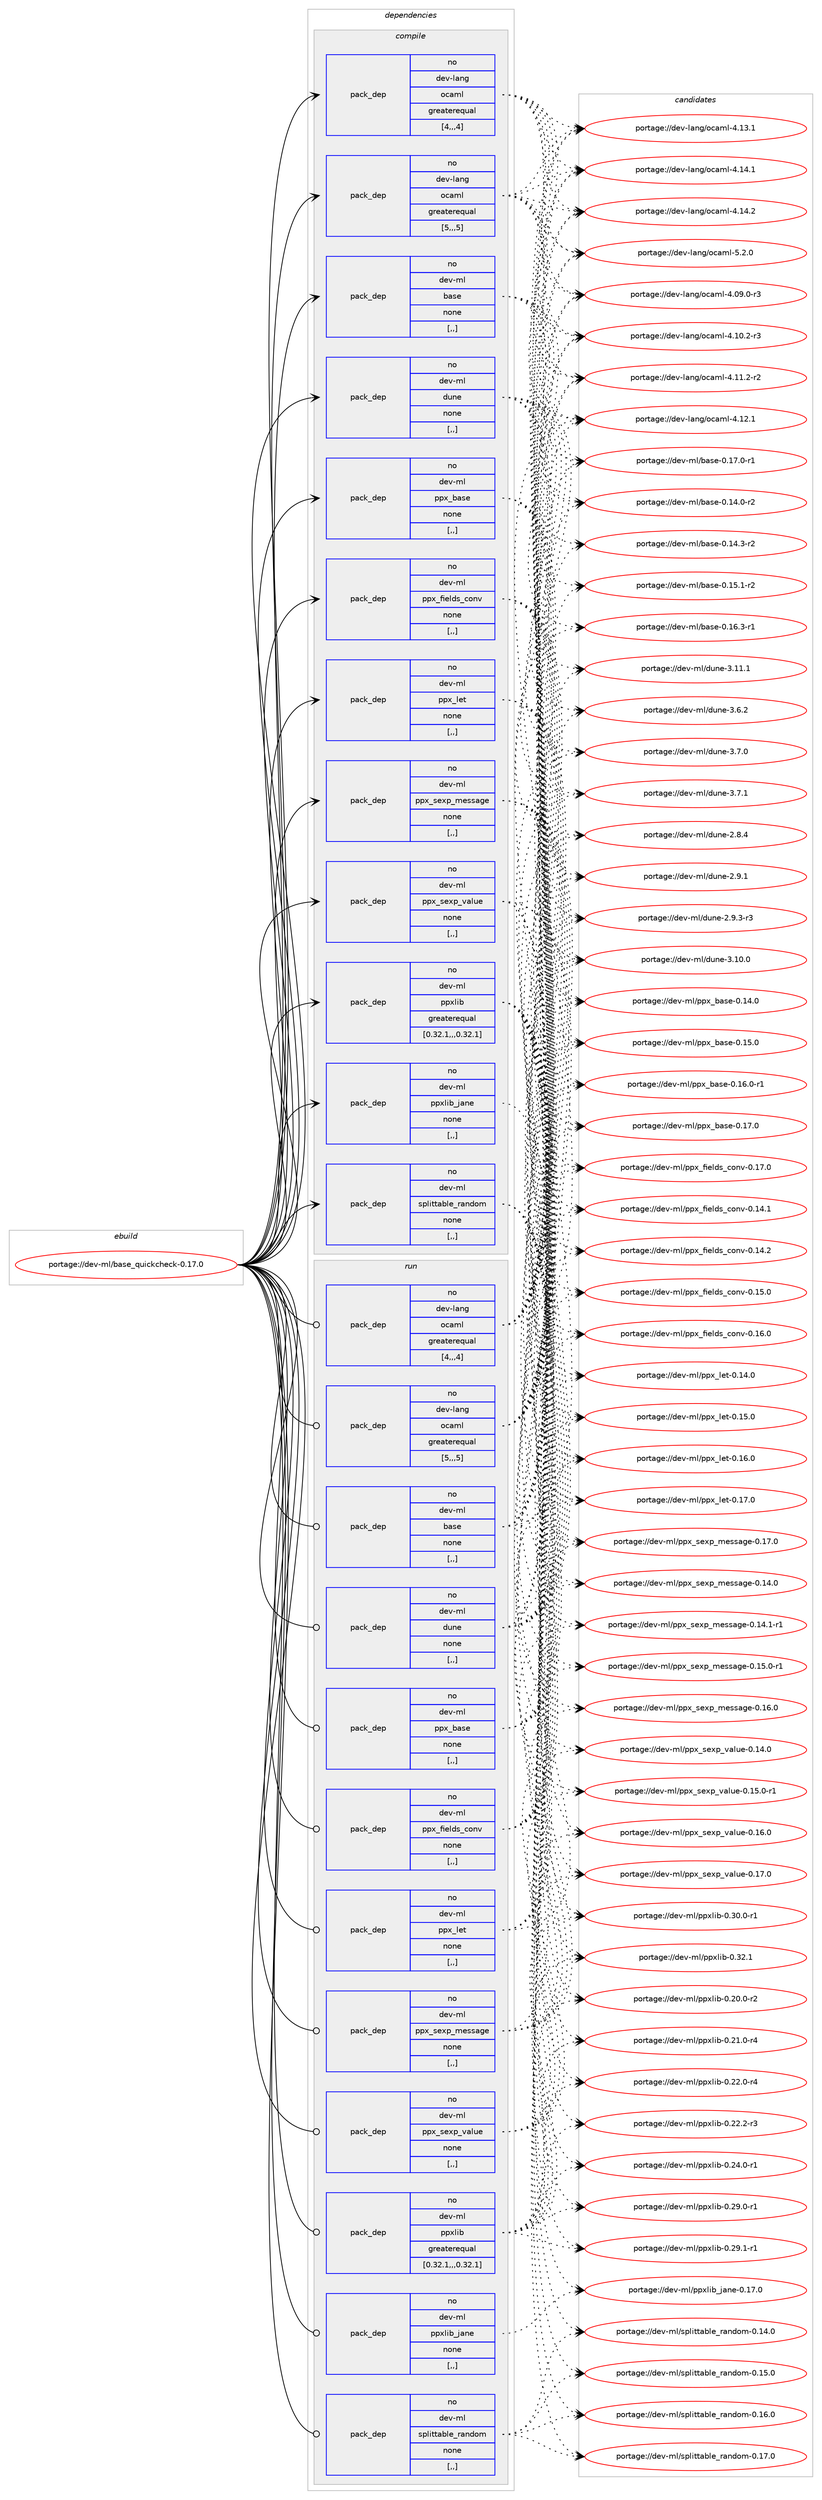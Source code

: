 digraph prolog {

# *************
# Graph options
# *************

newrank=true;
concentrate=true;
compound=true;
graph [rankdir=LR,fontname=Helvetica,fontsize=10,ranksep=1.5];#, ranksep=2.5, nodesep=0.2];
edge  [arrowhead=vee];
node  [fontname=Helvetica,fontsize=10];

# **********
# The ebuild
# **********

subgraph cluster_leftcol {
color=gray;
rank=same;
label=<<i>ebuild</i>>;
id [label="portage://dev-ml/base_quickcheck-0.17.0", color=red, width=4, href="../dev-ml/base_quickcheck-0.17.0.svg"];
}

# ****************
# The dependencies
# ****************

subgraph cluster_midcol {
color=gray;
label=<<i>dependencies</i>>;
subgraph cluster_compile {
fillcolor="#eeeeee";
style=filled;
label=<<i>compile</i>>;
subgraph pack85027 {
dependency114638 [label=<<TABLE BORDER="0" CELLBORDER="1" CELLSPACING="0" CELLPADDING="4" WIDTH="220"><TR><TD ROWSPAN="6" CELLPADDING="30">pack_dep</TD></TR><TR><TD WIDTH="110">no</TD></TR><TR><TD>dev-lang</TD></TR><TR><TD>ocaml</TD></TR><TR><TD>greaterequal</TD></TR><TR><TD>[4,,,4]</TD></TR></TABLE>>, shape=none, color=blue];
}
id:e -> dependency114638:w [weight=20,style="solid",arrowhead="vee"];
subgraph pack85028 {
dependency114639 [label=<<TABLE BORDER="0" CELLBORDER="1" CELLSPACING="0" CELLPADDING="4" WIDTH="220"><TR><TD ROWSPAN="6" CELLPADDING="30">pack_dep</TD></TR><TR><TD WIDTH="110">no</TD></TR><TR><TD>dev-lang</TD></TR><TR><TD>ocaml</TD></TR><TR><TD>greaterequal</TD></TR><TR><TD>[5,,,5]</TD></TR></TABLE>>, shape=none, color=blue];
}
id:e -> dependency114639:w [weight=20,style="solid",arrowhead="vee"];
subgraph pack85029 {
dependency114640 [label=<<TABLE BORDER="0" CELLBORDER="1" CELLSPACING="0" CELLPADDING="4" WIDTH="220"><TR><TD ROWSPAN="6" CELLPADDING="30">pack_dep</TD></TR><TR><TD WIDTH="110">no</TD></TR><TR><TD>dev-ml</TD></TR><TR><TD>base</TD></TR><TR><TD>none</TD></TR><TR><TD>[,,]</TD></TR></TABLE>>, shape=none, color=blue];
}
id:e -> dependency114640:w [weight=20,style="solid",arrowhead="vee"];
subgraph pack85030 {
dependency114641 [label=<<TABLE BORDER="0" CELLBORDER="1" CELLSPACING="0" CELLPADDING="4" WIDTH="220"><TR><TD ROWSPAN="6" CELLPADDING="30">pack_dep</TD></TR><TR><TD WIDTH="110">no</TD></TR><TR><TD>dev-ml</TD></TR><TR><TD>dune</TD></TR><TR><TD>none</TD></TR><TR><TD>[,,]</TD></TR></TABLE>>, shape=none, color=blue];
}
id:e -> dependency114641:w [weight=20,style="solid",arrowhead="vee"];
subgraph pack85031 {
dependency114642 [label=<<TABLE BORDER="0" CELLBORDER="1" CELLSPACING="0" CELLPADDING="4" WIDTH="220"><TR><TD ROWSPAN="6" CELLPADDING="30">pack_dep</TD></TR><TR><TD WIDTH="110">no</TD></TR><TR><TD>dev-ml</TD></TR><TR><TD>ppx_base</TD></TR><TR><TD>none</TD></TR><TR><TD>[,,]</TD></TR></TABLE>>, shape=none, color=blue];
}
id:e -> dependency114642:w [weight=20,style="solid",arrowhead="vee"];
subgraph pack85032 {
dependency114643 [label=<<TABLE BORDER="0" CELLBORDER="1" CELLSPACING="0" CELLPADDING="4" WIDTH="220"><TR><TD ROWSPAN="6" CELLPADDING="30">pack_dep</TD></TR><TR><TD WIDTH="110">no</TD></TR><TR><TD>dev-ml</TD></TR><TR><TD>ppx_fields_conv</TD></TR><TR><TD>none</TD></TR><TR><TD>[,,]</TD></TR></TABLE>>, shape=none, color=blue];
}
id:e -> dependency114643:w [weight=20,style="solid",arrowhead="vee"];
subgraph pack85033 {
dependency114644 [label=<<TABLE BORDER="0" CELLBORDER="1" CELLSPACING="0" CELLPADDING="4" WIDTH="220"><TR><TD ROWSPAN="6" CELLPADDING="30">pack_dep</TD></TR><TR><TD WIDTH="110">no</TD></TR><TR><TD>dev-ml</TD></TR><TR><TD>ppx_let</TD></TR><TR><TD>none</TD></TR><TR><TD>[,,]</TD></TR></TABLE>>, shape=none, color=blue];
}
id:e -> dependency114644:w [weight=20,style="solid",arrowhead="vee"];
subgraph pack85034 {
dependency114645 [label=<<TABLE BORDER="0" CELLBORDER="1" CELLSPACING="0" CELLPADDING="4" WIDTH="220"><TR><TD ROWSPAN="6" CELLPADDING="30">pack_dep</TD></TR><TR><TD WIDTH="110">no</TD></TR><TR><TD>dev-ml</TD></TR><TR><TD>ppx_sexp_message</TD></TR><TR><TD>none</TD></TR><TR><TD>[,,]</TD></TR></TABLE>>, shape=none, color=blue];
}
id:e -> dependency114645:w [weight=20,style="solid",arrowhead="vee"];
subgraph pack85035 {
dependency114646 [label=<<TABLE BORDER="0" CELLBORDER="1" CELLSPACING="0" CELLPADDING="4" WIDTH="220"><TR><TD ROWSPAN="6" CELLPADDING="30">pack_dep</TD></TR><TR><TD WIDTH="110">no</TD></TR><TR><TD>dev-ml</TD></TR><TR><TD>ppx_sexp_value</TD></TR><TR><TD>none</TD></TR><TR><TD>[,,]</TD></TR></TABLE>>, shape=none, color=blue];
}
id:e -> dependency114646:w [weight=20,style="solid",arrowhead="vee"];
subgraph pack85036 {
dependency114647 [label=<<TABLE BORDER="0" CELLBORDER="1" CELLSPACING="0" CELLPADDING="4" WIDTH="220"><TR><TD ROWSPAN="6" CELLPADDING="30">pack_dep</TD></TR><TR><TD WIDTH="110">no</TD></TR><TR><TD>dev-ml</TD></TR><TR><TD>ppxlib</TD></TR><TR><TD>greaterequal</TD></TR><TR><TD>[0.32.1,,,0.32.1]</TD></TR></TABLE>>, shape=none, color=blue];
}
id:e -> dependency114647:w [weight=20,style="solid",arrowhead="vee"];
subgraph pack85037 {
dependency114648 [label=<<TABLE BORDER="0" CELLBORDER="1" CELLSPACING="0" CELLPADDING="4" WIDTH="220"><TR><TD ROWSPAN="6" CELLPADDING="30">pack_dep</TD></TR><TR><TD WIDTH="110">no</TD></TR><TR><TD>dev-ml</TD></TR><TR><TD>ppxlib_jane</TD></TR><TR><TD>none</TD></TR><TR><TD>[,,]</TD></TR></TABLE>>, shape=none, color=blue];
}
id:e -> dependency114648:w [weight=20,style="solid",arrowhead="vee"];
subgraph pack85038 {
dependency114649 [label=<<TABLE BORDER="0" CELLBORDER="1" CELLSPACING="0" CELLPADDING="4" WIDTH="220"><TR><TD ROWSPAN="6" CELLPADDING="30">pack_dep</TD></TR><TR><TD WIDTH="110">no</TD></TR><TR><TD>dev-ml</TD></TR><TR><TD>splittable_random</TD></TR><TR><TD>none</TD></TR><TR><TD>[,,]</TD></TR></TABLE>>, shape=none, color=blue];
}
id:e -> dependency114649:w [weight=20,style="solid",arrowhead="vee"];
}
subgraph cluster_compileandrun {
fillcolor="#eeeeee";
style=filled;
label=<<i>compile and run</i>>;
}
subgraph cluster_run {
fillcolor="#eeeeee";
style=filled;
label=<<i>run</i>>;
subgraph pack85039 {
dependency114650 [label=<<TABLE BORDER="0" CELLBORDER="1" CELLSPACING="0" CELLPADDING="4" WIDTH="220"><TR><TD ROWSPAN="6" CELLPADDING="30">pack_dep</TD></TR><TR><TD WIDTH="110">no</TD></TR><TR><TD>dev-lang</TD></TR><TR><TD>ocaml</TD></TR><TR><TD>greaterequal</TD></TR><TR><TD>[4,,,4]</TD></TR></TABLE>>, shape=none, color=blue];
}
id:e -> dependency114650:w [weight=20,style="solid",arrowhead="odot"];
subgraph pack85040 {
dependency114651 [label=<<TABLE BORDER="0" CELLBORDER="1" CELLSPACING="0" CELLPADDING="4" WIDTH="220"><TR><TD ROWSPAN="6" CELLPADDING="30">pack_dep</TD></TR><TR><TD WIDTH="110">no</TD></TR><TR><TD>dev-lang</TD></TR><TR><TD>ocaml</TD></TR><TR><TD>greaterequal</TD></TR><TR><TD>[5,,,5]</TD></TR></TABLE>>, shape=none, color=blue];
}
id:e -> dependency114651:w [weight=20,style="solid",arrowhead="odot"];
subgraph pack85041 {
dependency114652 [label=<<TABLE BORDER="0" CELLBORDER="1" CELLSPACING="0" CELLPADDING="4" WIDTH="220"><TR><TD ROWSPAN="6" CELLPADDING="30">pack_dep</TD></TR><TR><TD WIDTH="110">no</TD></TR><TR><TD>dev-ml</TD></TR><TR><TD>base</TD></TR><TR><TD>none</TD></TR><TR><TD>[,,]</TD></TR></TABLE>>, shape=none, color=blue];
}
id:e -> dependency114652:w [weight=20,style="solid",arrowhead="odot"];
subgraph pack85042 {
dependency114653 [label=<<TABLE BORDER="0" CELLBORDER="1" CELLSPACING="0" CELLPADDING="4" WIDTH="220"><TR><TD ROWSPAN="6" CELLPADDING="30">pack_dep</TD></TR><TR><TD WIDTH="110">no</TD></TR><TR><TD>dev-ml</TD></TR><TR><TD>dune</TD></TR><TR><TD>none</TD></TR><TR><TD>[,,]</TD></TR></TABLE>>, shape=none, color=blue];
}
id:e -> dependency114653:w [weight=20,style="solid",arrowhead="odot"];
subgraph pack85043 {
dependency114654 [label=<<TABLE BORDER="0" CELLBORDER="1" CELLSPACING="0" CELLPADDING="4" WIDTH="220"><TR><TD ROWSPAN="6" CELLPADDING="30">pack_dep</TD></TR><TR><TD WIDTH="110">no</TD></TR><TR><TD>dev-ml</TD></TR><TR><TD>ppx_base</TD></TR><TR><TD>none</TD></TR><TR><TD>[,,]</TD></TR></TABLE>>, shape=none, color=blue];
}
id:e -> dependency114654:w [weight=20,style="solid",arrowhead="odot"];
subgraph pack85044 {
dependency114655 [label=<<TABLE BORDER="0" CELLBORDER="1" CELLSPACING="0" CELLPADDING="4" WIDTH="220"><TR><TD ROWSPAN="6" CELLPADDING="30">pack_dep</TD></TR><TR><TD WIDTH="110">no</TD></TR><TR><TD>dev-ml</TD></TR><TR><TD>ppx_fields_conv</TD></TR><TR><TD>none</TD></TR><TR><TD>[,,]</TD></TR></TABLE>>, shape=none, color=blue];
}
id:e -> dependency114655:w [weight=20,style="solid",arrowhead="odot"];
subgraph pack85045 {
dependency114656 [label=<<TABLE BORDER="0" CELLBORDER="1" CELLSPACING="0" CELLPADDING="4" WIDTH="220"><TR><TD ROWSPAN="6" CELLPADDING="30">pack_dep</TD></TR><TR><TD WIDTH="110">no</TD></TR><TR><TD>dev-ml</TD></TR><TR><TD>ppx_let</TD></TR><TR><TD>none</TD></TR><TR><TD>[,,]</TD></TR></TABLE>>, shape=none, color=blue];
}
id:e -> dependency114656:w [weight=20,style="solid",arrowhead="odot"];
subgraph pack85046 {
dependency114657 [label=<<TABLE BORDER="0" CELLBORDER="1" CELLSPACING="0" CELLPADDING="4" WIDTH="220"><TR><TD ROWSPAN="6" CELLPADDING="30">pack_dep</TD></TR><TR><TD WIDTH="110">no</TD></TR><TR><TD>dev-ml</TD></TR><TR><TD>ppx_sexp_message</TD></TR><TR><TD>none</TD></TR><TR><TD>[,,]</TD></TR></TABLE>>, shape=none, color=blue];
}
id:e -> dependency114657:w [weight=20,style="solid",arrowhead="odot"];
subgraph pack85047 {
dependency114658 [label=<<TABLE BORDER="0" CELLBORDER="1" CELLSPACING="0" CELLPADDING="4" WIDTH="220"><TR><TD ROWSPAN="6" CELLPADDING="30">pack_dep</TD></TR><TR><TD WIDTH="110">no</TD></TR><TR><TD>dev-ml</TD></TR><TR><TD>ppx_sexp_value</TD></TR><TR><TD>none</TD></TR><TR><TD>[,,]</TD></TR></TABLE>>, shape=none, color=blue];
}
id:e -> dependency114658:w [weight=20,style="solid",arrowhead="odot"];
subgraph pack85048 {
dependency114659 [label=<<TABLE BORDER="0" CELLBORDER="1" CELLSPACING="0" CELLPADDING="4" WIDTH="220"><TR><TD ROWSPAN="6" CELLPADDING="30">pack_dep</TD></TR><TR><TD WIDTH="110">no</TD></TR><TR><TD>dev-ml</TD></TR><TR><TD>ppxlib</TD></TR><TR><TD>greaterequal</TD></TR><TR><TD>[0.32.1,,,0.32.1]</TD></TR></TABLE>>, shape=none, color=blue];
}
id:e -> dependency114659:w [weight=20,style="solid",arrowhead="odot"];
subgraph pack85049 {
dependency114660 [label=<<TABLE BORDER="0" CELLBORDER="1" CELLSPACING="0" CELLPADDING="4" WIDTH="220"><TR><TD ROWSPAN="6" CELLPADDING="30">pack_dep</TD></TR><TR><TD WIDTH="110">no</TD></TR><TR><TD>dev-ml</TD></TR><TR><TD>ppxlib_jane</TD></TR><TR><TD>none</TD></TR><TR><TD>[,,]</TD></TR></TABLE>>, shape=none, color=blue];
}
id:e -> dependency114660:w [weight=20,style="solid",arrowhead="odot"];
subgraph pack85050 {
dependency114661 [label=<<TABLE BORDER="0" CELLBORDER="1" CELLSPACING="0" CELLPADDING="4" WIDTH="220"><TR><TD ROWSPAN="6" CELLPADDING="30">pack_dep</TD></TR><TR><TD WIDTH="110">no</TD></TR><TR><TD>dev-ml</TD></TR><TR><TD>splittable_random</TD></TR><TR><TD>none</TD></TR><TR><TD>[,,]</TD></TR></TABLE>>, shape=none, color=blue];
}
id:e -> dependency114661:w [weight=20,style="solid",arrowhead="odot"];
}
}

# **************
# The candidates
# **************

subgraph cluster_choices {
rank=same;
color=gray;
label=<<i>candidates</i>>;

subgraph choice85027 {
color=black;
nodesep=1;
choice1001011184510897110103471119997109108455246485746484511451 [label="portage://dev-lang/ocaml-4.09.0-r3", color=red, width=4,href="../dev-lang/ocaml-4.09.0-r3.svg"];
choice1001011184510897110103471119997109108455246494846504511451 [label="portage://dev-lang/ocaml-4.10.2-r3", color=red, width=4,href="../dev-lang/ocaml-4.10.2-r3.svg"];
choice1001011184510897110103471119997109108455246494946504511450 [label="portage://dev-lang/ocaml-4.11.2-r2", color=red, width=4,href="../dev-lang/ocaml-4.11.2-r2.svg"];
choice100101118451089711010347111999710910845524649504649 [label="portage://dev-lang/ocaml-4.12.1", color=red, width=4,href="../dev-lang/ocaml-4.12.1.svg"];
choice100101118451089711010347111999710910845524649514649 [label="portage://dev-lang/ocaml-4.13.1", color=red, width=4,href="../dev-lang/ocaml-4.13.1.svg"];
choice100101118451089711010347111999710910845524649524649 [label="portage://dev-lang/ocaml-4.14.1", color=red, width=4,href="../dev-lang/ocaml-4.14.1.svg"];
choice100101118451089711010347111999710910845524649524650 [label="portage://dev-lang/ocaml-4.14.2", color=red, width=4,href="../dev-lang/ocaml-4.14.2.svg"];
choice1001011184510897110103471119997109108455346504648 [label="portage://dev-lang/ocaml-5.2.0", color=red, width=4,href="../dev-lang/ocaml-5.2.0.svg"];
dependency114638:e -> choice1001011184510897110103471119997109108455246485746484511451:w [style=dotted,weight="100"];
dependency114638:e -> choice1001011184510897110103471119997109108455246494846504511451:w [style=dotted,weight="100"];
dependency114638:e -> choice1001011184510897110103471119997109108455246494946504511450:w [style=dotted,weight="100"];
dependency114638:e -> choice100101118451089711010347111999710910845524649504649:w [style=dotted,weight="100"];
dependency114638:e -> choice100101118451089711010347111999710910845524649514649:w [style=dotted,weight="100"];
dependency114638:e -> choice100101118451089711010347111999710910845524649524649:w [style=dotted,weight="100"];
dependency114638:e -> choice100101118451089711010347111999710910845524649524650:w [style=dotted,weight="100"];
dependency114638:e -> choice1001011184510897110103471119997109108455346504648:w [style=dotted,weight="100"];
}
subgraph choice85028 {
color=black;
nodesep=1;
choice1001011184510897110103471119997109108455246485746484511451 [label="portage://dev-lang/ocaml-4.09.0-r3", color=red, width=4,href="../dev-lang/ocaml-4.09.0-r3.svg"];
choice1001011184510897110103471119997109108455246494846504511451 [label="portage://dev-lang/ocaml-4.10.2-r3", color=red, width=4,href="../dev-lang/ocaml-4.10.2-r3.svg"];
choice1001011184510897110103471119997109108455246494946504511450 [label="portage://dev-lang/ocaml-4.11.2-r2", color=red, width=4,href="../dev-lang/ocaml-4.11.2-r2.svg"];
choice100101118451089711010347111999710910845524649504649 [label="portage://dev-lang/ocaml-4.12.1", color=red, width=4,href="../dev-lang/ocaml-4.12.1.svg"];
choice100101118451089711010347111999710910845524649514649 [label="portage://dev-lang/ocaml-4.13.1", color=red, width=4,href="../dev-lang/ocaml-4.13.1.svg"];
choice100101118451089711010347111999710910845524649524649 [label="portage://dev-lang/ocaml-4.14.1", color=red, width=4,href="../dev-lang/ocaml-4.14.1.svg"];
choice100101118451089711010347111999710910845524649524650 [label="portage://dev-lang/ocaml-4.14.2", color=red, width=4,href="../dev-lang/ocaml-4.14.2.svg"];
choice1001011184510897110103471119997109108455346504648 [label="portage://dev-lang/ocaml-5.2.0", color=red, width=4,href="../dev-lang/ocaml-5.2.0.svg"];
dependency114639:e -> choice1001011184510897110103471119997109108455246485746484511451:w [style=dotted,weight="100"];
dependency114639:e -> choice1001011184510897110103471119997109108455246494846504511451:w [style=dotted,weight="100"];
dependency114639:e -> choice1001011184510897110103471119997109108455246494946504511450:w [style=dotted,weight="100"];
dependency114639:e -> choice100101118451089711010347111999710910845524649504649:w [style=dotted,weight="100"];
dependency114639:e -> choice100101118451089711010347111999710910845524649514649:w [style=dotted,weight="100"];
dependency114639:e -> choice100101118451089711010347111999710910845524649524649:w [style=dotted,weight="100"];
dependency114639:e -> choice100101118451089711010347111999710910845524649524650:w [style=dotted,weight="100"];
dependency114639:e -> choice1001011184510897110103471119997109108455346504648:w [style=dotted,weight="100"];
}
subgraph choice85029 {
color=black;
nodesep=1;
choice10010111845109108479897115101454846495246484511450 [label="portage://dev-ml/base-0.14.0-r2", color=red, width=4,href="../dev-ml/base-0.14.0-r2.svg"];
choice10010111845109108479897115101454846495246514511450 [label="portage://dev-ml/base-0.14.3-r2", color=red, width=4,href="../dev-ml/base-0.14.3-r2.svg"];
choice10010111845109108479897115101454846495346494511450 [label="portage://dev-ml/base-0.15.1-r2", color=red, width=4,href="../dev-ml/base-0.15.1-r2.svg"];
choice10010111845109108479897115101454846495446514511449 [label="portage://dev-ml/base-0.16.3-r1", color=red, width=4,href="../dev-ml/base-0.16.3-r1.svg"];
choice10010111845109108479897115101454846495546484511449 [label="portage://dev-ml/base-0.17.0-r1", color=red, width=4,href="../dev-ml/base-0.17.0-r1.svg"];
dependency114640:e -> choice10010111845109108479897115101454846495246484511450:w [style=dotted,weight="100"];
dependency114640:e -> choice10010111845109108479897115101454846495246514511450:w [style=dotted,weight="100"];
dependency114640:e -> choice10010111845109108479897115101454846495346494511450:w [style=dotted,weight="100"];
dependency114640:e -> choice10010111845109108479897115101454846495446514511449:w [style=dotted,weight="100"];
dependency114640:e -> choice10010111845109108479897115101454846495546484511449:w [style=dotted,weight="100"];
}
subgraph choice85030 {
color=black;
nodesep=1;
choice1001011184510910847100117110101455046564652 [label="portage://dev-ml/dune-2.8.4", color=red, width=4,href="../dev-ml/dune-2.8.4.svg"];
choice1001011184510910847100117110101455046574649 [label="portage://dev-ml/dune-2.9.1", color=red, width=4,href="../dev-ml/dune-2.9.1.svg"];
choice10010111845109108471001171101014550465746514511451 [label="portage://dev-ml/dune-2.9.3-r3", color=red, width=4,href="../dev-ml/dune-2.9.3-r3.svg"];
choice100101118451091084710011711010145514649484648 [label="portage://dev-ml/dune-3.10.0", color=red, width=4,href="../dev-ml/dune-3.10.0.svg"];
choice100101118451091084710011711010145514649494649 [label="portage://dev-ml/dune-3.11.1", color=red, width=4,href="../dev-ml/dune-3.11.1.svg"];
choice1001011184510910847100117110101455146544650 [label="portage://dev-ml/dune-3.6.2", color=red, width=4,href="../dev-ml/dune-3.6.2.svg"];
choice1001011184510910847100117110101455146554648 [label="portage://dev-ml/dune-3.7.0", color=red, width=4,href="../dev-ml/dune-3.7.0.svg"];
choice1001011184510910847100117110101455146554649 [label="portage://dev-ml/dune-3.7.1", color=red, width=4,href="../dev-ml/dune-3.7.1.svg"];
dependency114641:e -> choice1001011184510910847100117110101455046564652:w [style=dotted,weight="100"];
dependency114641:e -> choice1001011184510910847100117110101455046574649:w [style=dotted,weight="100"];
dependency114641:e -> choice10010111845109108471001171101014550465746514511451:w [style=dotted,weight="100"];
dependency114641:e -> choice100101118451091084710011711010145514649484648:w [style=dotted,weight="100"];
dependency114641:e -> choice100101118451091084710011711010145514649494649:w [style=dotted,weight="100"];
dependency114641:e -> choice1001011184510910847100117110101455146544650:w [style=dotted,weight="100"];
dependency114641:e -> choice1001011184510910847100117110101455146554648:w [style=dotted,weight="100"];
dependency114641:e -> choice1001011184510910847100117110101455146554649:w [style=dotted,weight="100"];
}
subgraph choice85031 {
color=black;
nodesep=1;
choice100101118451091084711211212095989711510145484649524648 [label="portage://dev-ml/ppx_base-0.14.0", color=red, width=4,href="../dev-ml/ppx_base-0.14.0.svg"];
choice100101118451091084711211212095989711510145484649534648 [label="portage://dev-ml/ppx_base-0.15.0", color=red, width=4,href="../dev-ml/ppx_base-0.15.0.svg"];
choice1001011184510910847112112120959897115101454846495446484511449 [label="portage://dev-ml/ppx_base-0.16.0-r1", color=red, width=4,href="../dev-ml/ppx_base-0.16.0-r1.svg"];
choice100101118451091084711211212095989711510145484649554648 [label="portage://dev-ml/ppx_base-0.17.0", color=red, width=4,href="../dev-ml/ppx_base-0.17.0.svg"];
dependency114642:e -> choice100101118451091084711211212095989711510145484649524648:w [style=dotted,weight="100"];
dependency114642:e -> choice100101118451091084711211212095989711510145484649534648:w [style=dotted,weight="100"];
dependency114642:e -> choice1001011184510910847112112120959897115101454846495446484511449:w [style=dotted,weight="100"];
dependency114642:e -> choice100101118451091084711211212095989711510145484649554648:w [style=dotted,weight="100"];
}
subgraph choice85032 {
color=black;
nodesep=1;
choice100101118451091084711211212095102105101108100115959911111011845484649524649 [label="portage://dev-ml/ppx_fields_conv-0.14.1", color=red, width=4,href="../dev-ml/ppx_fields_conv-0.14.1.svg"];
choice100101118451091084711211212095102105101108100115959911111011845484649524650 [label="portage://dev-ml/ppx_fields_conv-0.14.2", color=red, width=4,href="../dev-ml/ppx_fields_conv-0.14.2.svg"];
choice100101118451091084711211212095102105101108100115959911111011845484649534648 [label="portage://dev-ml/ppx_fields_conv-0.15.0", color=red, width=4,href="../dev-ml/ppx_fields_conv-0.15.0.svg"];
choice100101118451091084711211212095102105101108100115959911111011845484649544648 [label="portage://dev-ml/ppx_fields_conv-0.16.0", color=red, width=4,href="../dev-ml/ppx_fields_conv-0.16.0.svg"];
choice100101118451091084711211212095102105101108100115959911111011845484649554648 [label="portage://dev-ml/ppx_fields_conv-0.17.0", color=red, width=4,href="../dev-ml/ppx_fields_conv-0.17.0.svg"];
dependency114643:e -> choice100101118451091084711211212095102105101108100115959911111011845484649524649:w [style=dotted,weight="100"];
dependency114643:e -> choice100101118451091084711211212095102105101108100115959911111011845484649524650:w [style=dotted,weight="100"];
dependency114643:e -> choice100101118451091084711211212095102105101108100115959911111011845484649534648:w [style=dotted,weight="100"];
dependency114643:e -> choice100101118451091084711211212095102105101108100115959911111011845484649544648:w [style=dotted,weight="100"];
dependency114643:e -> choice100101118451091084711211212095102105101108100115959911111011845484649554648:w [style=dotted,weight="100"];
}
subgraph choice85033 {
color=black;
nodesep=1;
choice10010111845109108471121121209510810111645484649524648 [label="portage://dev-ml/ppx_let-0.14.0", color=red, width=4,href="../dev-ml/ppx_let-0.14.0.svg"];
choice10010111845109108471121121209510810111645484649534648 [label="portage://dev-ml/ppx_let-0.15.0", color=red, width=4,href="../dev-ml/ppx_let-0.15.0.svg"];
choice10010111845109108471121121209510810111645484649544648 [label="portage://dev-ml/ppx_let-0.16.0", color=red, width=4,href="../dev-ml/ppx_let-0.16.0.svg"];
choice10010111845109108471121121209510810111645484649554648 [label="portage://dev-ml/ppx_let-0.17.0", color=red, width=4,href="../dev-ml/ppx_let-0.17.0.svg"];
dependency114644:e -> choice10010111845109108471121121209510810111645484649524648:w [style=dotted,weight="100"];
dependency114644:e -> choice10010111845109108471121121209510810111645484649534648:w [style=dotted,weight="100"];
dependency114644:e -> choice10010111845109108471121121209510810111645484649544648:w [style=dotted,weight="100"];
dependency114644:e -> choice10010111845109108471121121209510810111645484649554648:w [style=dotted,weight="100"];
}
subgraph choice85034 {
color=black;
nodesep=1;
choice100101118451091084711211212095115101120112951091011151159710310145484649524648 [label="portage://dev-ml/ppx_sexp_message-0.14.0", color=red, width=4,href="../dev-ml/ppx_sexp_message-0.14.0.svg"];
choice1001011184510910847112112120951151011201129510910111511597103101454846495246494511449 [label="portage://dev-ml/ppx_sexp_message-0.14.1-r1", color=red, width=4,href="../dev-ml/ppx_sexp_message-0.14.1-r1.svg"];
choice1001011184510910847112112120951151011201129510910111511597103101454846495346484511449 [label="portage://dev-ml/ppx_sexp_message-0.15.0-r1", color=red, width=4,href="../dev-ml/ppx_sexp_message-0.15.0-r1.svg"];
choice100101118451091084711211212095115101120112951091011151159710310145484649544648 [label="portage://dev-ml/ppx_sexp_message-0.16.0", color=red, width=4,href="../dev-ml/ppx_sexp_message-0.16.0.svg"];
choice100101118451091084711211212095115101120112951091011151159710310145484649554648 [label="portage://dev-ml/ppx_sexp_message-0.17.0", color=red, width=4,href="../dev-ml/ppx_sexp_message-0.17.0.svg"];
dependency114645:e -> choice100101118451091084711211212095115101120112951091011151159710310145484649524648:w [style=dotted,weight="100"];
dependency114645:e -> choice1001011184510910847112112120951151011201129510910111511597103101454846495246494511449:w [style=dotted,weight="100"];
dependency114645:e -> choice1001011184510910847112112120951151011201129510910111511597103101454846495346484511449:w [style=dotted,weight="100"];
dependency114645:e -> choice100101118451091084711211212095115101120112951091011151159710310145484649544648:w [style=dotted,weight="100"];
dependency114645:e -> choice100101118451091084711211212095115101120112951091011151159710310145484649554648:w [style=dotted,weight="100"];
}
subgraph choice85035 {
color=black;
nodesep=1;
choice100101118451091084711211212095115101120112951189710811710145484649524648 [label="portage://dev-ml/ppx_sexp_value-0.14.0", color=red, width=4,href="../dev-ml/ppx_sexp_value-0.14.0.svg"];
choice1001011184510910847112112120951151011201129511897108117101454846495346484511449 [label="portage://dev-ml/ppx_sexp_value-0.15.0-r1", color=red, width=4,href="../dev-ml/ppx_sexp_value-0.15.0-r1.svg"];
choice100101118451091084711211212095115101120112951189710811710145484649544648 [label="portage://dev-ml/ppx_sexp_value-0.16.0", color=red, width=4,href="../dev-ml/ppx_sexp_value-0.16.0.svg"];
choice100101118451091084711211212095115101120112951189710811710145484649554648 [label="portage://dev-ml/ppx_sexp_value-0.17.0", color=red, width=4,href="../dev-ml/ppx_sexp_value-0.17.0.svg"];
dependency114646:e -> choice100101118451091084711211212095115101120112951189710811710145484649524648:w [style=dotted,weight="100"];
dependency114646:e -> choice1001011184510910847112112120951151011201129511897108117101454846495346484511449:w [style=dotted,weight="100"];
dependency114646:e -> choice100101118451091084711211212095115101120112951189710811710145484649544648:w [style=dotted,weight="100"];
dependency114646:e -> choice100101118451091084711211212095115101120112951189710811710145484649554648:w [style=dotted,weight="100"];
}
subgraph choice85036 {
color=black;
nodesep=1;
choice100101118451091084711211212010810598454846504846484511450 [label="portage://dev-ml/ppxlib-0.20.0-r2", color=red, width=4,href="../dev-ml/ppxlib-0.20.0-r2.svg"];
choice100101118451091084711211212010810598454846504946484511452 [label="portage://dev-ml/ppxlib-0.21.0-r4", color=red, width=4,href="../dev-ml/ppxlib-0.21.0-r4.svg"];
choice100101118451091084711211212010810598454846505046484511452 [label="portage://dev-ml/ppxlib-0.22.0-r4", color=red, width=4,href="../dev-ml/ppxlib-0.22.0-r4.svg"];
choice100101118451091084711211212010810598454846505046504511451 [label="portage://dev-ml/ppxlib-0.22.2-r3", color=red, width=4,href="../dev-ml/ppxlib-0.22.2-r3.svg"];
choice100101118451091084711211212010810598454846505246484511449 [label="portage://dev-ml/ppxlib-0.24.0-r1", color=red, width=4,href="../dev-ml/ppxlib-0.24.0-r1.svg"];
choice100101118451091084711211212010810598454846505746484511449 [label="portage://dev-ml/ppxlib-0.29.0-r1", color=red, width=4,href="../dev-ml/ppxlib-0.29.0-r1.svg"];
choice100101118451091084711211212010810598454846505746494511449 [label="portage://dev-ml/ppxlib-0.29.1-r1", color=red, width=4,href="../dev-ml/ppxlib-0.29.1-r1.svg"];
choice100101118451091084711211212010810598454846514846484511449 [label="portage://dev-ml/ppxlib-0.30.0-r1", color=red, width=4,href="../dev-ml/ppxlib-0.30.0-r1.svg"];
choice10010111845109108471121121201081059845484651504649 [label="portage://dev-ml/ppxlib-0.32.1", color=red, width=4,href="../dev-ml/ppxlib-0.32.1.svg"];
dependency114647:e -> choice100101118451091084711211212010810598454846504846484511450:w [style=dotted,weight="100"];
dependency114647:e -> choice100101118451091084711211212010810598454846504946484511452:w [style=dotted,weight="100"];
dependency114647:e -> choice100101118451091084711211212010810598454846505046484511452:w [style=dotted,weight="100"];
dependency114647:e -> choice100101118451091084711211212010810598454846505046504511451:w [style=dotted,weight="100"];
dependency114647:e -> choice100101118451091084711211212010810598454846505246484511449:w [style=dotted,weight="100"];
dependency114647:e -> choice100101118451091084711211212010810598454846505746484511449:w [style=dotted,weight="100"];
dependency114647:e -> choice100101118451091084711211212010810598454846505746494511449:w [style=dotted,weight="100"];
dependency114647:e -> choice100101118451091084711211212010810598454846514846484511449:w [style=dotted,weight="100"];
dependency114647:e -> choice10010111845109108471121121201081059845484651504649:w [style=dotted,weight="100"];
}
subgraph choice85037 {
color=black;
nodesep=1;
choice100101118451091084711211212010810598951069711010145484649554648 [label="portage://dev-ml/ppxlib_jane-0.17.0", color=red, width=4,href="../dev-ml/ppxlib_jane-0.17.0.svg"];
dependency114648:e -> choice100101118451091084711211212010810598951069711010145484649554648:w [style=dotted,weight="100"];
}
subgraph choice85038 {
color=black;
nodesep=1;
choice10010111845109108471151121081051161169798108101951149711010011110945484649524648 [label="portage://dev-ml/splittable_random-0.14.0", color=red, width=4,href="../dev-ml/splittable_random-0.14.0.svg"];
choice10010111845109108471151121081051161169798108101951149711010011110945484649534648 [label="portage://dev-ml/splittable_random-0.15.0", color=red, width=4,href="../dev-ml/splittable_random-0.15.0.svg"];
choice10010111845109108471151121081051161169798108101951149711010011110945484649544648 [label="portage://dev-ml/splittable_random-0.16.0", color=red, width=4,href="../dev-ml/splittable_random-0.16.0.svg"];
choice10010111845109108471151121081051161169798108101951149711010011110945484649554648 [label="portage://dev-ml/splittable_random-0.17.0", color=red, width=4,href="../dev-ml/splittable_random-0.17.0.svg"];
dependency114649:e -> choice10010111845109108471151121081051161169798108101951149711010011110945484649524648:w [style=dotted,weight="100"];
dependency114649:e -> choice10010111845109108471151121081051161169798108101951149711010011110945484649534648:w [style=dotted,weight="100"];
dependency114649:e -> choice10010111845109108471151121081051161169798108101951149711010011110945484649544648:w [style=dotted,weight="100"];
dependency114649:e -> choice10010111845109108471151121081051161169798108101951149711010011110945484649554648:w [style=dotted,weight="100"];
}
subgraph choice85039 {
color=black;
nodesep=1;
choice1001011184510897110103471119997109108455246485746484511451 [label="portage://dev-lang/ocaml-4.09.0-r3", color=red, width=4,href="../dev-lang/ocaml-4.09.0-r3.svg"];
choice1001011184510897110103471119997109108455246494846504511451 [label="portage://dev-lang/ocaml-4.10.2-r3", color=red, width=4,href="../dev-lang/ocaml-4.10.2-r3.svg"];
choice1001011184510897110103471119997109108455246494946504511450 [label="portage://dev-lang/ocaml-4.11.2-r2", color=red, width=4,href="../dev-lang/ocaml-4.11.2-r2.svg"];
choice100101118451089711010347111999710910845524649504649 [label="portage://dev-lang/ocaml-4.12.1", color=red, width=4,href="../dev-lang/ocaml-4.12.1.svg"];
choice100101118451089711010347111999710910845524649514649 [label="portage://dev-lang/ocaml-4.13.1", color=red, width=4,href="../dev-lang/ocaml-4.13.1.svg"];
choice100101118451089711010347111999710910845524649524649 [label="portage://dev-lang/ocaml-4.14.1", color=red, width=4,href="../dev-lang/ocaml-4.14.1.svg"];
choice100101118451089711010347111999710910845524649524650 [label="portage://dev-lang/ocaml-4.14.2", color=red, width=4,href="../dev-lang/ocaml-4.14.2.svg"];
choice1001011184510897110103471119997109108455346504648 [label="portage://dev-lang/ocaml-5.2.0", color=red, width=4,href="../dev-lang/ocaml-5.2.0.svg"];
dependency114650:e -> choice1001011184510897110103471119997109108455246485746484511451:w [style=dotted,weight="100"];
dependency114650:e -> choice1001011184510897110103471119997109108455246494846504511451:w [style=dotted,weight="100"];
dependency114650:e -> choice1001011184510897110103471119997109108455246494946504511450:w [style=dotted,weight="100"];
dependency114650:e -> choice100101118451089711010347111999710910845524649504649:w [style=dotted,weight="100"];
dependency114650:e -> choice100101118451089711010347111999710910845524649514649:w [style=dotted,weight="100"];
dependency114650:e -> choice100101118451089711010347111999710910845524649524649:w [style=dotted,weight="100"];
dependency114650:e -> choice100101118451089711010347111999710910845524649524650:w [style=dotted,weight="100"];
dependency114650:e -> choice1001011184510897110103471119997109108455346504648:w [style=dotted,weight="100"];
}
subgraph choice85040 {
color=black;
nodesep=1;
choice1001011184510897110103471119997109108455246485746484511451 [label="portage://dev-lang/ocaml-4.09.0-r3", color=red, width=4,href="../dev-lang/ocaml-4.09.0-r3.svg"];
choice1001011184510897110103471119997109108455246494846504511451 [label="portage://dev-lang/ocaml-4.10.2-r3", color=red, width=4,href="../dev-lang/ocaml-4.10.2-r3.svg"];
choice1001011184510897110103471119997109108455246494946504511450 [label="portage://dev-lang/ocaml-4.11.2-r2", color=red, width=4,href="../dev-lang/ocaml-4.11.2-r2.svg"];
choice100101118451089711010347111999710910845524649504649 [label="portage://dev-lang/ocaml-4.12.1", color=red, width=4,href="../dev-lang/ocaml-4.12.1.svg"];
choice100101118451089711010347111999710910845524649514649 [label="portage://dev-lang/ocaml-4.13.1", color=red, width=4,href="../dev-lang/ocaml-4.13.1.svg"];
choice100101118451089711010347111999710910845524649524649 [label="portage://dev-lang/ocaml-4.14.1", color=red, width=4,href="../dev-lang/ocaml-4.14.1.svg"];
choice100101118451089711010347111999710910845524649524650 [label="portage://dev-lang/ocaml-4.14.2", color=red, width=4,href="../dev-lang/ocaml-4.14.2.svg"];
choice1001011184510897110103471119997109108455346504648 [label="portage://dev-lang/ocaml-5.2.0", color=red, width=4,href="../dev-lang/ocaml-5.2.0.svg"];
dependency114651:e -> choice1001011184510897110103471119997109108455246485746484511451:w [style=dotted,weight="100"];
dependency114651:e -> choice1001011184510897110103471119997109108455246494846504511451:w [style=dotted,weight="100"];
dependency114651:e -> choice1001011184510897110103471119997109108455246494946504511450:w [style=dotted,weight="100"];
dependency114651:e -> choice100101118451089711010347111999710910845524649504649:w [style=dotted,weight="100"];
dependency114651:e -> choice100101118451089711010347111999710910845524649514649:w [style=dotted,weight="100"];
dependency114651:e -> choice100101118451089711010347111999710910845524649524649:w [style=dotted,weight="100"];
dependency114651:e -> choice100101118451089711010347111999710910845524649524650:w [style=dotted,weight="100"];
dependency114651:e -> choice1001011184510897110103471119997109108455346504648:w [style=dotted,weight="100"];
}
subgraph choice85041 {
color=black;
nodesep=1;
choice10010111845109108479897115101454846495246484511450 [label="portage://dev-ml/base-0.14.0-r2", color=red, width=4,href="../dev-ml/base-0.14.0-r2.svg"];
choice10010111845109108479897115101454846495246514511450 [label="portage://dev-ml/base-0.14.3-r2", color=red, width=4,href="../dev-ml/base-0.14.3-r2.svg"];
choice10010111845109108479897115101454846495346494511450 [label="portage://dev-ml/base-0.15.1-r2", color=red, width=4,href="../dev-ml/base-0.15.1-r2.svg"];
choice10010111845109108479897115101454846495446514511449 [label="portage://dev-ml/base-0.16.3-r1", color=red, width=4,href="../dev-ml/base-0.16.3-r1.svg"];
choice10010111845109108479897115101454846495546484511449 [label="portage://dev-ml/base-0.17.0-r1", color=red, width=4,href="../dev-ml/base-0.17.0-r1.svg"];
dependency114652:e -> choice10010111845109108479897115101454846495246484511450:w [style=dotted,weight="100"];
dependency114652:e -> choice10010111845109108479897115101454846495246514511450:w [style=dotted,weight="100"];
dependency114652:e -> choice10010111845109108479897115101454846495346494511450:w [style=dotted,weight="100"];
dependency114652:e -> choice10010111845109108479897115101454846495446514511449:w [style=dotted,weight="100"];
dependency114652:e -> choice10010111845109108479897115101454846495546484511449:w [style=dotted,weight="100"];
}
subgraph choice85042 {
color=black;
nodesep=1;
choice1001011184510910847100117110101455046564652 [label="portage://dev-ml/dune-2.8.4", color=red, width=4,href="../dev-ml/dune-2.8.4.svg"];
choice1001011184510910847100117110101455046574649 [label="portage://dev-ml/dune-2.9.1", color=red, width=4,href="../dev-ml/dune-2.9.1.svg"];
choice10010111845109108471001171101014550465746514511451 [label="portage://dev-ml/dune-2.9.3-r3", color=red, width=4,href="../dev-ml/dune-2.9.3-r3.svg"];
choice100101118451091084710011711010145514649484648 [label="portage://dev-ml/dune-3.10.0", color=red, width=4,href="../dev-ml/dune-3.10.0.svg"];
choice100101118451091084710011711010145514649494649 [label="portage://dev-ml/dune-3.11.1", color=red, width=4,href="../dev-ml/dune-3.11.1.svg"];
choice1001011184510910847100117110101455146544650 [label="portage://dev-ml/dune-3.6.2", color=red, width=4,href="../dev-ml/dune-3.6.2.svg"];
choice1001011184510910847100117110101455146554648 [label="portage://dev-ml/dune-3.7.0", color=red, width=4,href="../dev-ml/dune-3.7.0.svg"];
choice1001011184510910847100117110101455146554649 [label="portage://dev-ml/dune-3.7.1", color=red, width=4,href="../dev-ml/dune-3.7.1.svg"];
dependency114653:e -> choice1001011184510910847100117110101455046564652:w [style=dotted,weight="100"];
dependency114653:e -> choice1001011184510910847100117110101455046574649:w [style=dotted,weight="100"];
dependency114653:e -> choice10010111845109108471001171101014550465746514511451:w [style=dotted,weight="100"];
dependency114653:e -> choice100101118451091084710011711010145514649484648:w [style=dotted,weight="100"];
dependency114653:e -> choice100101118451091084710011711010145514649494649:w [style=dotted,weight="100"];
dependency114653:e -> choice1001011184510910847100117110101455146544650:w [style=dotted,weight="100"];
dependency114653:e -> choice1001011184510910847100117110101455146554648:w [style=dotted,weight="100"];
dependency114653:e -> choice1001011184510910847100117110101455146554649:w [style=dotted,weight="100"];
}
subgraph choice85043 {
color=black;
nodesep=1;
choice100101118451091084711211212095989711510145484649524648 [label="portage://dev-ml/ppx_base-0.14.0", color=red, width=4,href="../dev-ml/ppx_base-0.14.0.svg"];
choice100101118451091084711211212095989711510145484649534648 [label="portage://dev-ml/ppx_base-0.15.0", color=red, width=4,href="../dev-ml/ppx_base-0.15.0.svg"];
choice1001011184510910847112112120959897115101454846495446484511449 [label="portage://dev-ml/ppx_base-0.16.0-r1", color=red, width=4,href="../dev-ml/ppx_base-0.16.0-r1.svg"];
choice100101118451091084711211212095989711510145484649554648 [label="portage://dev-ml/ppx_base-0.17.0", color=red, width=4,href="../dev-ml/ppx_base-0.17.0.svg"];
dependency114654:e -> choice100101118451091084711211212095989711510145484649524648:w [style=dotted,weight="100"];
dependency114654:e -> choice100101118451091084711211212095989711510145484649534648:w [style=dotted,weight="100"];
dependency114654:e -> choice1001011184510910847112112120959897115101454846495446484511449:w [style=dotted,weight="100"];
dependency114654:e -> choice100101118451091084711211212095989711510145484649554648:w [style=dotted,weight="100"];
}
subgraph choice85044 {
color=black;
nodesep=1;
choice100101118451091084711211212095102105101108100115959911111011845484649524649 [label="portage://dev-ml/ppx_fields_conv-0.14.1", color=red, width=4,href="../dev-ml/ppx_fields_conv-0.14.1.svg"];
choice100101118451091084711211212095102105101108100115959911111011845484649524650 [label="portage://dev-ml/ppx_fields_conv-0.14.2", color=red, width=4,href="../dev-ml/ppx_fields_conv-0.14.2.svg"];
choice100101118451091084711211212095102105101108100115959911111011845484649534648 [label="portage://dev-ml/ppx_fields_conv-0.15.0", color=red, width=4,href="../dev-ml/ppx_fields_conv-0.15.0.svg"];
choice100101118451091084711211212095102105101108100115959911111011845484649544648 [label="portage://dev-ml/ppx_fields_conv-0.16.0", color=red, width=4,href="../dev-ml/ppx_fields_conv-0.16.0.svg"];
choice100101118451091084711211212095102105101108100115959911111011845484649554648 [label="portage://dev-ml/ppx_fields_conv-0.17.0", color=red, width=4,href="../dev-ml/ppx_fields_conv-0.17.0.svg"];
dependency114655:e -> choice100101118451091084711211212095102105101108100115959911111011845484649524649:w [style=dotted,weight="100"];
dependency114655:e -> choice100101118451091084711211212095102105101108100115959911111011845484649524650:w [style=dotted,weight="100"];
dependency114655:e -> choice100101118451091084711211212095102105101108100115959911111011845484649534648:w [style=dotted,weight="100"];
dependency114655:e -> choice100101118451091084711211212095102105101108100115959911111011845484649544648:w [style=dotted,weight="100"];
dependency114655:e -> choice100101118451091084711211212095102105101108100115959911111011845484649554648:w [style=dotted,weight="100"];
}
subgraph choice85045 {
color=black;
nodesep=1;
choice10010111845109108471121121209510810111645484649524648 [label="portage://dev-ml/ppx_let-0.14.0", color=red, width=4,href="../dev-ml/ppx_let-0.14.0.svg"];
choice10010111845109108471121121209510810111645484649534648 [label="portage://dev-ml/ppx_let-0.15.0", color=red, width=4,href="../dev-ml/ppx_let-0.15.0.svg"];
choice10010111845109108471121121209510810111645484649544648 [label="portage://dev-ml/ppx_let-0.16.0", color=red, width=4,href="../dev-ml/ppx_let-0.16.0.svg"];
choice10010111845109108471121121209510810111645484649554648 [label="portage://dev-ml/ppx_let-0.17.0", color=red, width=4,href="../dev-ml/ppx_let-0.17.0.svg"];
dependency114656:e -> choice10010111845109108471121121209510810111645484649524648:w [style=dotted,weight="100"];
dependency114656:e -> choice10010111845109108471121121209510810111645484649534648:w [style=dotted,weight="100"];
dependency114656:e -> choice10010111845109108471121121209510810111645484649544648:w [style=dotted,weight="100"];
dependency114656:e -> choice10010111845109108471121121209510810111645484649554648:w [style=dotted,weight="100"];
}
subgraph choice85046 {
color=black;
nodesep=1;
choice100101118451091084711211212095115101120112951091011151159710310145484649524648 [label="portage://dev-ml/ppx_sexp_message-0.14.0", color=red, width=4,href="../dev-ml/ppx_sexp_message-0.14.0.svg"];
choice1001011184510910847112112120951151011201129510910111511597103101454846495246494511449 [label="portage://dev-ml/ppx_sexp_message-0.14.1-r1", color=red, width=4,href="../dev-ml/ppx_sexp_message-0.14.1-r1.svg"];
choice1001011184510910847112112120951151011201129510910111511597103101454846495346484511449 [label="portage://dev-ml/ppx_sexp_message-0.15.0-r1", color=red, width=4,href="../dev-ml/ppx_sexp_message-0.15.0-r1.svg"];
choice100101118451091084711211212095115101120112951091011151159710310145484649544648 [label="portage://dev-ml/ppx_sexp_message-0.16.0", color=red, width=4,href="../dev-ml/ppx_sexp_message-0.16.0.svg"];
choice100101118451091084711211212095115101120112951091011151159710310145484649554648 [label="portage://dev-ml/ppx_sexp_message-0.17.0", color=red, width=4,href="../dev-ml/ppx_sexp_message-0.17.0.svg"];
dependency114657:e -> choice100101118451091084711211212095115101120112951091011151159710310145484649524648:w [style=dotted,weight="100"];
dependency114657:e -> choice1001011184510910847112112120951151011201129510910111511597103101454846495246494511449:w [style=dotted,weight="100"];
dependency114657:e -> choice1001011184510910847112112120951151011201129510910111511597103101454846495346484511449:w [style=dotted,weight="100"];
dependency114657:e -> choice100101118451091084711211212095115101120112951091011151159710310145484649544648:w [style=dotted,weight="100"];
dependency114657:e -> choice100101118451091084711211212095115101120112951091011151159710310145484649554648:w [style=dotted,weight="100"];
}
subgraph choice85047 {
color=black;
nodesep=1;
choice100101118451091084711211212095115101120112951189710811710145484649524648 [label="portage://dev-ml/ppx_sexp_value-0.14.0", color=red, width=4,href="../dev-ml/ppx_sexp_value-0.14.0.svg"];
choice1001011184510910847112112120951151011201129511897108117101454846495346484511449 [label="portage://dev-ml/ppx_sexp_value-0.15.0-r1", color=red, width=4,href="../dev-ml/ppx_sexp_value-0.15.0-r1.svg"];
choice100101118451091084711211212095115101120112951189710811710145484649544648 [label="portage://dev-ml/ppx_sexp_value-0.16.0", color=red, width=4,href="../dev-ml/ppx_sexp_value-0.16.0.svg"];
choice100101118451091084711211212095115101120112951189710811710145484649554648 [label="portage://dev-ml/ppx_sexp_value-0.17.0", color=red, width=4,href="../dev-ml/ppx_sexp_value-0.17.0.svg"];
dependency114658:e -> choice100101118451091084711211212095115101120112951189710811710145484649524648:w [style=dotted,weight="100"];
dependency114658:e -> choice1001011184510910847112112120951151011201129511897108117101454846495346484511449:w [style=dotted,weight="100"];
dependency114658:e -> choice100101118451091084711211212095115101120112951189710811710145484649544648:w [style=dotted,weight="100"];
dependency114658:e -> choice100101118451091084711211212095115101120112951189710811710145484649554648:w [style=dotted,weight="100"];
}
subgraph choice85048 {
color=black;
nodesep=1;
choice100101118451091084711211212010810598454846504846484511450 [label="portage://dev-ml/ppxlib-0.20.0-r2", color=red, width=4,href="../dev-ml/ppxlib-0.20.0-r2.svg"];
choice100101118451091084711211212010810598454846504946484511452 [label="portage://dev-ml/ppxlib-0.21.0-r4", color=red, width=4,href="../dev-ml/ppxlib-0.21.0-r4.svg"];
choice100101118451091084711211212010810598454846505046484511452 [label="portage://dev-ml/ppxlib-0.22.0-r4", color=red, width=4,href="../dev-ml/ppxlib-0.22.0-r4.svg"];
choice100101118451091084711211212010810598454846505046504511451 [label="portage://dev-ml/ppxlib-0.22.2-r3", color=red, width=4,href="../dev-ml/ppxlib-0.22.2-r3.svg"];
choice100101118451091084711211212010810598454846505246484511449 [label="portage://dev-ml/ppxlib-0.24.0-r1", color=red, width=4,href="../dev-ml/ppxlib-0.24.0-r1.svg"];
choice100101118451091084711211212010810598454846505746484511449 [label="portage://dev-ml/ppxlib-0.29.0-r1", color=red, width=4,href="../dev-ml/ppxlib-0.29.0-r1.svg"];
choice100101118451091084711211212010810598454846505746494511449 [label="portage://dev-ml/ppxlib-0.29.1-r1", color=red, width=4,href="../dev-ml/ppxlib-0.29.1-r1.svg"];
choice100101118451091084711211212010810598454846514846484511449 [label="portage://dev-ml/ppxlib-0.30.0-r1", color=red, width=4,href="../dev-ml/ppxlib-0.30.0-r1.svg"];
choice10010111845109108471121121201081059845484651504649 [label="portage://dev-ml/ppxlib-0.32.1", color=red, width=4,href="../dev-ml/ppxlib-0.32.1.svg"];
dependency114659:e -> choice100101118451091084711211212010810598454846504846484511450:w [style=dotted,weight="100"];
dependency114659:e -> choice100101118451091084711211212010810598454846504946484511452:w [style=dotted,weight="100"];
dependency114659:e -> choice100101118451091084711211212010810598454846505046484511452:w [style=dotted,weight="100"];
dependency114659:e -> choice100101118451091084711211212010810598454846505046504511451:w [style=dotted,weight="100"];
dependency114659:e -> choice100101118451091084711211212010810598454846505246484511449:w [style=dotted,weight="100"];
dependency114659:e -> choice100101118451091084711211212010810598454846505746484511449:w [style=dotted,weight="100"];
dependency114659:e -> choice100101118451091084711211212010810598454846505746494511449:w [style=dotted,weight="100"];
dependency114659:e -> choice100101118451091084711211212010810598454846514846484511449:w [style=dotted,weight="100"];
dependency114659:e -> choice10010111845109108471121121201081059845484651504649:w [style=dotted,weight="100"];
}
subgraph choice85049 {
color=black;
nodesep=1;
choice100101118451091084711211212010810598951069711010145484649554648 [label="portage://dev-ml/ppxlib_jane-0.17.0", color=red, width=4,href="../dev-ml/ppxlib_jane-0.17.0.svg"];
dependency114660:e -> choice100101118451091084711211212010810598951069711010145484649554648:w [style=dotted,weight="100"];
}
subgraph choice85050 {
color=black;
nodesep=1;
choice10010111845109108471151121081051161169798108101951149711010011110945484649524648 [label="portage://dev-ml/splittable_random-0.14.0", color=red, width=4,href="../dev-ml/splittable_random-0.14.0.svg"];
choice10010111845109108471151121081051161169798108101951149711010011110945484649534648 [label="portage://dev-ml/splittable_random-0.15.0", color=red, width=4,href="../dev-ml/splittable_random-0.15.0.svg"];
choice10010111845109108471151121081051161169798108101951149711010011110945484649544648 [label="portage://dev-ml/splittable_random-0.16.0", color=red, width=4,href="../dev-ml/splittable_random-0.16.0.svg"];
choice10010111845109108471151121081051161169798108101951149711010011110945484649554648 [label="portage://dev-ml/splittable_random-0.17.0", color=red, width=4,href="../dev-ml/splittable_random-0.17.0.svg"];
dependency114661:e -> choice10010111845109108471151121081051161169798108101951149711010011110945484649524648:w [style=dotted,weight="100"];
dependency114661:e -> choice10010111845109108471151121081051161169798108101951149711010011110945484649534648:w [style=dotted,weight="100"];
dependency114661:e -> choice10010111845109108471151121081051161169798108101951149711010011110945484649544648:w [style=dotted,weight="100"];
dependency114661:e -> choice10010111845109108471151121081051161169798108101951149711010011110945484649554648:w [style=dotted,weight="100"];
}
}

}
